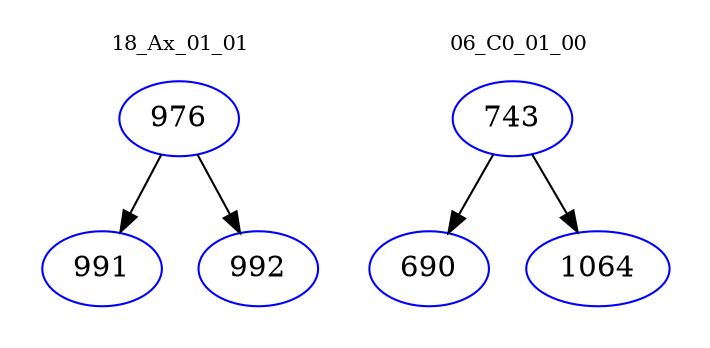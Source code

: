 digraph{
subgraph cluster_0 {
color = white
label = "18_Ax_01_01";
fontsize=10;
T0_976 [label="976", color="blue"]
T0_976 -> T0_991 [color="black"]
T0_991 [label="991", color="blue"]
T0_976 -> T0_992 [color="black"]
T0_992 [label="992", color="blue"]
}
subgraph cluster_1 {
color = white
label = "06_C0_01_00";
fontsize=10;
T1_743 [label="743", color="blue"]
T1_743 -> T1_690 [color="black"]
T1_690 [label="690", color="blue"]
T1_743 -> T1_1064 [color="black"]
T1_1064 [label="1064", color="blue"]
}
}
